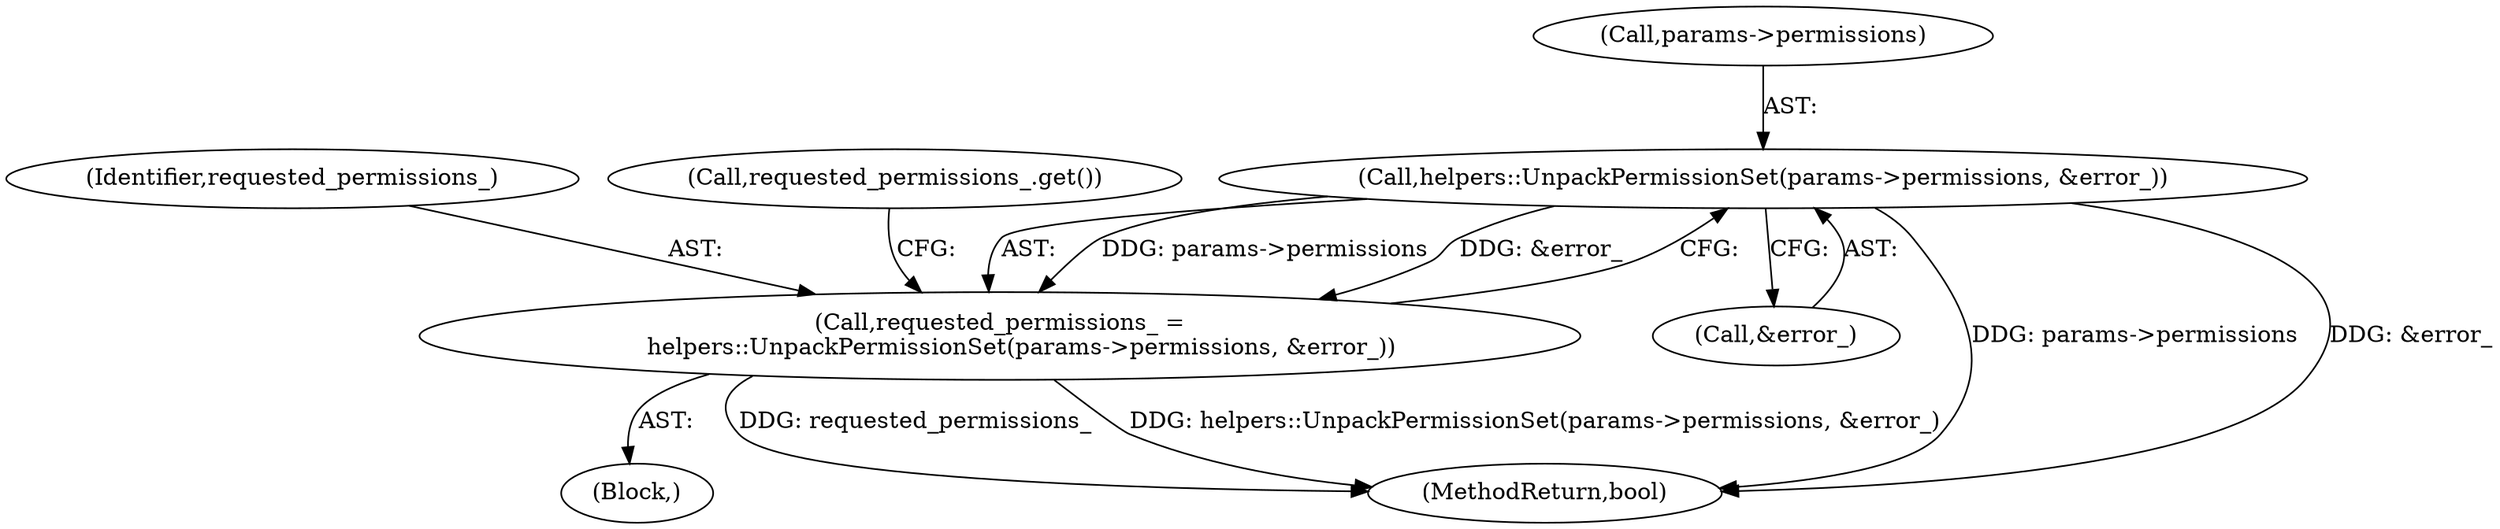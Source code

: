 digraph "1_Chrome_e21bdfb9c758ac411012ad84f83d26d3f7dd69fb_2@del" {
"1000127" [label="(Call,helpers::UnpackPermissionSet(params->permissions, &error_))"];
"1000125" [label="(Call,requested_permissions_ =\n      helpers::UnpackPermissionSet(params->permissions, &error_))"];
"1000131" [label="(Call,&error_)"];
"1000102" [label="(Block,)"];
"1000125" [label="(Call,requested_permissions_ =\n      helpers::UnpackPermissionSet(params->permissions, &error_))"];
"1000127" [label="(Call,helpers::UnpackPermissionSet(params->permissions, &error_))"];
"1000126" [label="(Identifier,requested_permissions_)"];
"1000135" [label="(Call,requested_permissions_.get())"];
"1000128" [label="(Call,params->permissions)"];
"1000255" [label="(MethodReturn,bool)"];
"1000127" -> "1000125"  [label="AST: "];
"1000127" -> "1000131"  [label="CFG: "];
"1000128" -> "1000127"  [label="AST: "];
"1000131" -> "1000127"  [label="AST: "];
"1000125" -> "1000127"  [label="CFG: "];
"1000127" -> "1000255"  [label="DDG: params->permissions"];
"1000127" -> "1000255"  [label="DDG: &error_"];
"1000127" -> "1000125"  [label="DDG: params->permissions"];
"1000127" -> "1000125"  [label="DDG: &error_"];
"1000125" -> "1000102"  [label="AST: "];
"1000126" -> "1000125"  [label="AST: "];
"1000135" -> "1000125"  [label="CFG: "];
"1000125" -> "1000255"  [label="DDG: requested_permissions_"];
"1000125" -> "1000255"  [label="DDG: helpers::UnpackPermissionSet(params->permissions, &error_)"];
}
